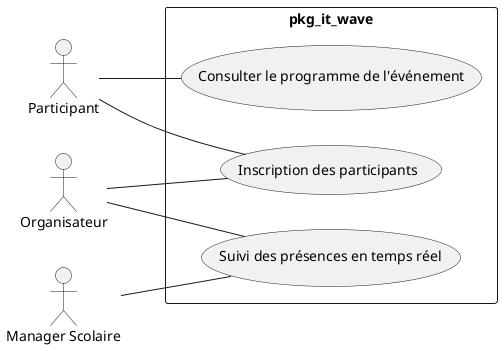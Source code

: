 @startuml

left to right direction

actor "Participant" as Participant
actor "Organisateur" as Organisateur
actor "Manager Scolaire" as Manager
rectangle pkg_it_wave {
  usecase "Inscription des participants" as uc1
  usecase "Consulter le programme de l'événement" as uc3
  usecase "Suivi des présences en temps réel" as uc4


}
' Participant use cases

Participant -- uc1
Participant -- uc3

' Organisateur use cases
Organisateur -- uc1
Organisateur -- uc4

' Manager Scolaire use cases
Manager -- uc4



@enduml